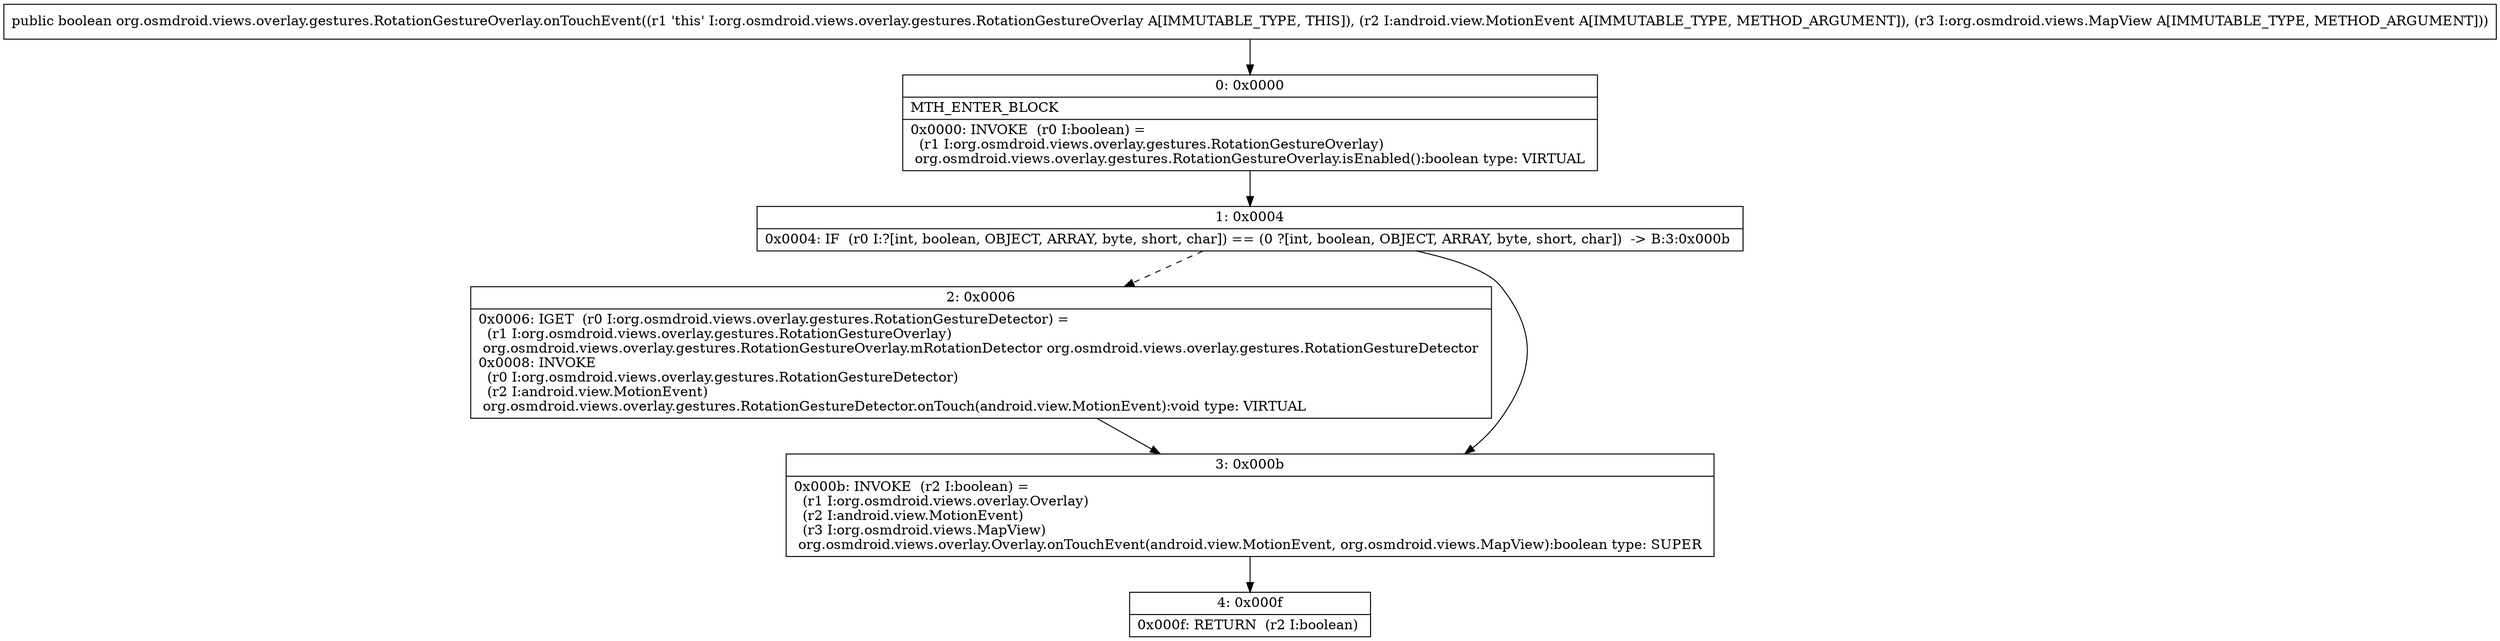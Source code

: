 digraph "CFG fororg.osmdroid.views.overlay.gestures.RotationGestureOverlay.onTouchEvent(Landroid\/view\/MotionEvent;Lorg\/osmdroid\/views\/MapView;)Z" {
Node_0 [shape=record,label="{0\:\ 0x0000|MTH_ENTER_BLOCK\l|0x0000: INVOKE  (r0 I:boolean) = \l  (r1 I:org.osmdroid.views.overlay.gestures.RotationGestureOverlay)\l org.osmdroid.views.overlay.gestures.RotationGestureOverlay.isEnabled():boolean type: VIRTUAL \l}"];
Node_1 [shape=record,label="{1\:\ 0x0004|0x0004: IF  (r0 I:?[int, boolean, OBJECT, ARRAY, byte, short, char]) == (0 ?[int, boolean, OBJECT, ARRAY, byte, short, char])  \-\> B:3:0x000b \l}"];
Node_2 [shape=record,label="{2\:\ 0x0006|0x0006: IGET  (r0 I:org.osmdroid.views.overlay.gestures.RotationGestureDetector) = \l  (r1 I:org.osmdroid.views.overlay.gestures.RotationGestureOverlay)\l org.osmdroid.views.overlay.gestures.RotationGestureOverlay.mRotationDetector org.osmdroid.views.overlay.gestures.RotationGestureDetector \l0x0008: INVOKE  \l  (r0 I:org.osmdroid.views.overlay.gestures.RotationGestureDetector)\l  (r2 I:android.view.MotionEvent)\l org.osmdroid.views.overlay.gestures.RotationGestureDetector.onTouch(android.view.MotionEvent):void type: VIRTUAL \l}"];
Node_3 [shape=record,label="{3\:\ 0x000b|0x000b: INVOKE  (r2 I:boolean) = \l  (r1 I:org.osmdroid.views.overlay.Overlay)\l  (r2 I:android.view.MotionEvent)\l  (r3 I:org.osmdroid.views.MapView)\l org.osmdroid.views.overlay.Overlay.onTouchEvent(android.view.MotionEvent, org.osmdroid.views.MapView):boolean type: SUPER \l}"];
Node_4 [shape=record,label="{4\:\ 0x000f|0x000f: RETURN  (r2 I:boolean) \l}"];
MethodNode[shape=record,label="{public boolean org.osmdroid.views.overlay.gestures.RotationGestureOverlay.onTouchEvent((r1 'this' I:org.osmdroid.views.overlay.gestures.RotationGestureOverlay A[IMMUTABLE_TYPE, THIS]), (r2 I:android.view.MotionEvent A[IMMUTABLE_TYPE, METHOD_ARGUMENT]), (r3 I:org.osmdroid.views.MapView A[IMMUTABLE_TYPE, METHOD_ARGUMENT])) }"];
MethodNode -> Node_0;
Node_0 -> Node_1;
Node_1 -> Node_2[style=dashed];
Node_1 -> Node_3;
Node_2 -> Node_3;
Node_3 -> Node_4;
}

